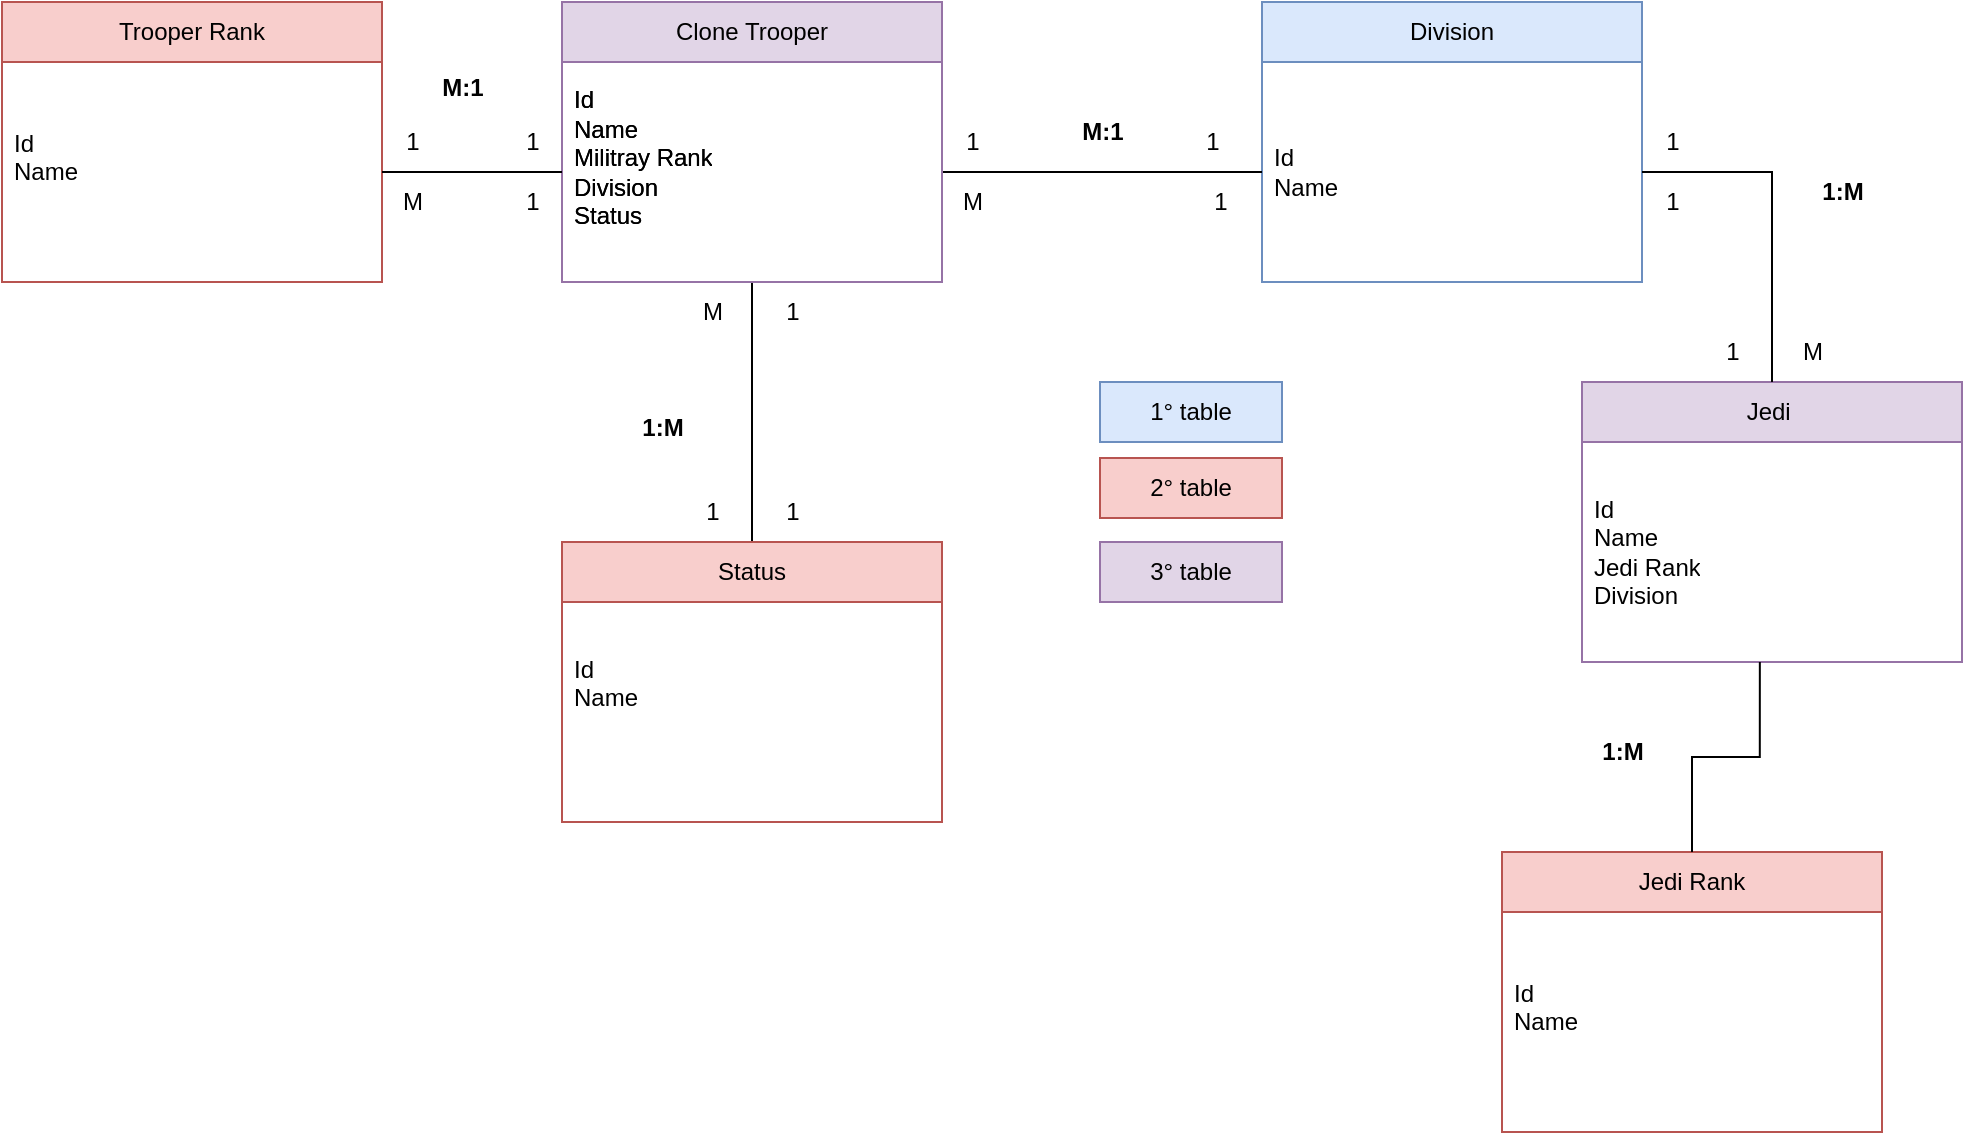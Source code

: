 <mxfile version="26.0.8">
  <diagram name="Página-1" id="iqUUks8t2Q8I136JnVJt">
    <mxGraphModel dx="1699" dy="435" grid="1" gridSize="10" guides="1" tooltips="1" connect="1" arrows="1" fold="1" page="1" pageScale="1" pageWidth="827" pageHeight="1169" math="0" shadow="0">
      <root>
        <mxCell id="0" />
        <mxCell id="1" parent="0" />
        <mxCell id="TN9PWcfvkDuZf21Uoujx-35" style="edgeStyle=orthogonalEdgeStyle;rounded=0;orthogonalLoop=1;jettySize=auto;html=1;entryX=0.5;entryY=0;entryDx=0;entryDy=0;endArrow=none;startFill=0;" parent="1" source="TN9PWcfvkDuZf21Uoujx-1" target="TN9PWcfvkDuZf21Uoujx-33" edge="1">
          <mxGeometry relative="1" as="geometry" />
        </mxCell>
        <mxCell id="TN9PWcfvkDuZf21Uoujx-1" value="Clone Trooper" style="swimlane;fontStyle=0;childLayout=stackLayout;horizontal=1;startSize=30;horizontalStack=0;resizeParent=1;resizeParentMax=0;resizeLast=0;collapsible=1;marginBottom=0;whiteSpace=wrap;html=1;fillColor=#e1d5e7;strokeColor=#9673a6;" parent="1" vertex="1">
          <mxGeometry x="100" y="20" width="190" height="140" as="geometry" />
        </mxCell>
        <mxCell id="TN9PWcfvkDuZf21Uoujx-2" value="Id&lt;div&gt;Name&lt;/div&gt;&lt;div&gt;Militray Rank&lt;/div&gt;&lt;div&gt;Division&lt;/div&gt;&lt;div&gt;Status&lt;/div&gt;&lt;div&gt;&lt;br&gt;&lt;/div&gt;" style="text;strokeColor=none;fillColor=none;align=left;verticalAlign=middle;spacingLeft=4;spacingRight=4;overflow=hidden;points=[[0,0.5],[1,0.5]];portConstraint=eastwest;rotatable=0;whiteSpace=wrap;html=1;" parent="TN9PWcfvkDuZf21Uoujx-1" vertex="1">
          <mxGeometry y="30" width="190" height="110" as="geometry" />
        </mxCell>
        <mxCell id="TN9PWcfvkDuZf21Uoujx-14" value="Division" style="swimlane;fontStyle=0;childLayout=stackLayout;horizontal=1;startSize=30;horizontalStack=0;resizeParent=1;resizeParentMax=0;resizeLast=0;collapsible=1;marginBottom=0;whiteSpace=wrap;html=1;fillColor=#dae8fc;strokeColor=#6c8ebf;" parent="1" vertex="1">
          <mxGeometry x="450" y="20" width="190" height="140" as="geometry" />
        </mxCell>
        <mxCell id="TN9PWcfvkDuZf21Uoujx-15" value="Id&lt;div&gt;Name&lt;/div&gt;" style="text;strokeColor=none;fillColor=none;align=left;verticalAlign=middle;spacingLeft=4;spacingRight=4;overflow=hidden;points=[[0,0.5],[1,0.5]];portConstraint=eastwest;rotatable=0;whiteSpace=wrap;html=1;" parent="TN9PWcfvkDuZf21Uoujx-14" vertex="1">
          <mxGeometry y="30" width="190" height="110" as="geometry" />
        </mxCell>
        <mxCell id="TN9PWcfvkDuZf21Uoujx-12" value="Jedi&amp;nbsp;" style="swimlane;fontStyle=0;childLayout=stackLayout;horizontal=1;startSize=30;horizontalStack=0;resizeParent=1;resizeParentMax=0;resizeLast=0;collapsible=1;marginBottom=0;whiteSpace=wrap;html=1;fillColor=#e1d5e7;strokeColor=#9673a6;" parent="1" vertex="1">
          <mxGeometry x="610" y="210" width="190" height="140" as="geometry" />
        </mxCell>
        <mxCell id="TN9PWcfvkDuZf21Uoujx-13" value="Id&lt;div&gt;Name&lt;/div&gt;&lt;div&gt;Jedi Rank&lt;/div&gt;&lt;div&gt;&lt;span style=&quot;background-color: transparent; color: light-dark(rgb(0, 0, 0), rgb(255, 255, 255));&quot;&gt;Division&lt;/span&gt;&lt;/div&gt;" style="text;strokeColor=none;fillColor=none;align=left;verticalAlign=middle;spacingLeft=4;spacingRight=4;overflow=hidden;points=[[0,0.5],[1,0.5]];portConstraint=eastwest;rotatable=0;whiteSpace=wrap;html=1;" parent="TN9PWcfvkDuZf21Uoujx-12" vertex="1">
          <mxGeometry y="30" width="190" height="110" as="geometry" />
        </mxCell>
        <mxCell id="TN9PWcfvkDuZf21Uoujx-16" style="edgeStyle=orthogonalEdgeStyle;rounded=0;orthogonalLoop=1;jettySize=auto;html=1;entryX=0;entryY=0.5;entryDx=0;entryDy=0;endArrow=none;startFill=0;" parent="1" source="TN9PWcfvkDuZf21Uoujx-2" target="TN9PWcfvkDuZf21Uoujx-15" edge="1">
          <mxGeometry relative="1" as="geometry">
            <mxPoint x="430" y="90" as="targetPoint" />
          </mxGeometry>
        </mxCell>
        <mxCell id="TN9PWcfvkDuZf21Uoujx-19" value="1" style="text;html=1;align=center;verticalAlign=middle;resizable=0;points=[];autosize=1;strokeColor=none;fillColor=none;" parent="1" vertex="1">
          <mxGeometry x="410" y="75" width="30" height="30" as="geometry" />
        </mxCell>
        <mxCell id="TN9PWcfvkDuZf21Uoujx-21" value="1" style="text;html=1;align=center;verticalAlign=middle;resizable=0;points=[];autosize=1;strokeColor=none;fillColor=none;" parent="1" vertex="1">
          <mxGeometry x="290" y="75" width="30" height="30" as="geometry" />
        </mxCell>
        <mxCell id="TN9PWcfvkDuZf21Uoujx-22" value="1" style="text;html=1;align=center;verticalAlign=middle;resizable=0;points=[];autosize=1;strokeColor=none;fillColor=none;" parent="1" vertex="1">
          <mxGeometry x="414" y="105" width="30" height="30" as="geometry" />
        </mxCell>
        <mxCell id="TN9PWcfvkDuZf21Uoujx-23" value="M" style="text;html=1;align=center;verticalAlign=middle;resizable=0;points=[];autosize=1;strokeColor=none;fillColor=none;" parent="1" vertex="1">
          <mxGeometry x="290" y="105" width="30" height="30" as="geometry" />
        </mxCell>
        <mxCell id="TN9PWcfvkDuZf21Uoujx-25" value="M:1" style="text;html=1;align=center;verticalAlign=middle;resizable=0;points=[];autosize=1;strokeColor=none;fillColor=none;fontStyle=1" parent="1" vertex="1">
          <mxGeometry x="350" y="70" width="40" height="30" as="geometry" />
        </mxCell>
        <mxCell id="TN9PWcfvkDuZf21Uoujx-26" style="edgeStyle=orthogonalEdgeStyle;rounded=0;orthogonalLoop=1;jettySize=auto;html=1;exitX=1;exitY=0.5;exitDx=0;exitDy=0;endArrow=none;startFill=0;" parent="1" source="TN9PWcfvkDuZf21Uoujx-15" target="TN9PWcfvkDuZf21Uoujx-12" edge="1">
          <mxGeometry relative="1" as="geometry" />
        </mxCell>
        <mxCell id="TN9PWcfvkDuZf21Uoujx-27" value="1" style="text;html=1;align=center;verticalAlign=middle;resizable=0;points=[];autosize=1;strokeColor=none;fillColor=none;" parent="1" vertex="1">
          <mxGeometry x="640" y="75" width="30" height="30" as="geometry" />
        </mxCell>
        <mxCell id="TN9PWcfvkDuZf21Uoujx-28" value="M" style="text;html=1;align=center;verticalAlign=middle;resizable=0;points=[];autosize=1;strokeColor=none;fillColor=none;" parent="1" vertex="1">
          <mxGeometry x="710" y="180" width="30" height="30" as="geometry" />
        </mxCell>
        <mxCell id="TN9PWcfvkDuZf21Uoujx-29" value="1" style="text;html=1;align=center;verticalAlign=middle;resizable=0;points=[];autosize=1;strokeColor=none;fillColor=none;" parent="1" vertex="1">
          <mxGeometry x="670" y="180" width="30" height="30" as="geometry" />
        </mxCell>
        <mxCell id="TN9PWcfvkDuZf21Uoujx-30" value="1" style="text;html=1;align=center;verticalAlign=middle;resizable=0;points=[];autosize=1;strokeColor=none;fillColor=none;" parent="1" vertex="1">
          <mxGeometry x="640" y="105" width="30" height="30" as="geometry" />
        </mxCell>
        <mxCell id="TN9PWcfvkDuZf21Uoujx-32" value="1:M" style="text;html=1;align=center;verticalAlign=middle;resizable=0;points=[];autosize=1;strokeColor=none;fillColor=none;fontStyle=1" parent="1" vertex="1">
          <mxGeometry x="720" y="100" width="40" height="30" as="geometry" />
        </mxCell>
        <mxCell id="TN9PWcfvkDuZf21Uoujx-33" value="Status" style="swimlane;fontStyle=0;childLayout=stackLayout;horizontal=1;startSize=30;horizontalStack=0;resizeParent=1;resizeParentMax=0;resizeLast=0;collapsible=1;marginBottom=0;whiteSpace=wrap;html=1;fillColor=#f8cecc;strokeColor=#b85450;" parent="1" vertex="1">
          <mxGeometry x="100" y="290" width="190" height="140" as="geometry" />
        </mxCell>
        <mxCell id="TN9PWcfvkDuZf21Uoujx-34" value="Id&lt;div&gt;Name&lt;/div&gt;&lt;div&gt;&lt;br&gt;&lt;/div&gt;&lt;div&gt;&lt;br&gt;&lt;/div&gt;" style="text;strokeColor=none;fillColor=none;align=left;verticalAlign=middle;spacingLeft=4;spacingRight=4;overflow=hidden;points=[[0,0.5],[1,0.5]];portConstraint=eastwest;rotatable=0;whiteSpace=wrap;html=1;" parent="TN9PWcfvkDuZf21Uoujx-33" vertex="1">
          <mxGeometry y="30" width="190" height="110" as="geometry" />
        </mxCell>
        <mxCell id="TN9PWcfvkDuZf21Uoujx-36" value="1" style="text;html=1;align=center;verticalAlign=middle;resizable=0;points=[];autosize=1;strokeColor=none;fillColor=none;" parent="1" vertex="1">
          <mxGeometry x="200" y="160" width="30" height="30" as="geometry" />
        </mxCell>
        <mxCell id="TN9PWcfvkDuZf21Uoujx-37" value="1" style="text;html=1;align=center;verticalAlign=middle;resizable=0;points=[];autosize=1;strokeColor=none;fillColor=none;" parent="1" vertex="1">
          <mxGeometry x="200" y="260" width="30" height="30" as="geometry" />
        </mxCell>
        <mxCell id="TN9PWcfvkDuZf21Uoujx-38" value="1" style="text;html=1;align=center;verticalAlign=middle;resizable=0;points=[];autosize=1;strokeColor=none;fillColor=none;" parent="1" vertex="1">
          <mxGeometry x="160" y="260" width="30" height="30" as="geometry" />
        </mxCell>
        <mxCell id="TN9PWcfvkDuZf21Uoujx-39" value="M" style="text;html=1;align=center;verticalAlign=middle;resizable=0;points=[];autosize=1;strokeColor=none;fillColor=none;" parent="1" vertex="1">
          <mxGeometry x="160" y="160" width="30" height="30" as="geometry" />
        </mxCell>
        <mxCell id="TN9PWcfvkDuZf21Uoujx-40" value="1:M" style="text;html=1;align=center;verticalAlign=middle;resizable=0;points=[];autosize=1;strokeColor=none;fillColor=none;fontStyle=1" parent="1" vertex="1">
          <mxGeometry x="130" y="218" width="40" height="30" as="geometry" />
        </mxCell>
        <mxCell id="TN9PWcfvkDuZf21Uoujx-41" value="Jedi Rank" style="swimlane;fontStyle=0;childLayout=stackLayout;horizontal=1;startSize=30;horizontalStack=0;resizeParent=1;resizeParentMax=0;resizeLast=0;collapsible=1;marginBottom=0;whiteSpace=wrap;html=1;fillColor=#f8cecc;strokeColor=#b85450;" parent="1" vertex="1">
          <mxGeometry x="570" y="445" width="190" height="140" as="geometry" />
        </mxCell>
        <mxCell id="TN9PWcfvkDuZf21Uoujx-42" value="Id&lt;div&gt;Name&lt;/div&gt;&lt;div&gt;&lt;br&gt;&lt;/div&gt;" style="text;strokeColor=none;fillColor=none;align=left;verticalAlign=middle;spacingLeft=4;spacingRight=4;overflow=hidden;points=[[0,0.5],[1,0.5]];portConstraint=eastwest;rotatable=0;whiteSpace=wrap;html=1;" parent="TN9PWcfvkDuZf21Uoujx-41" vertex="1">
          <mxGeometry y="30" width="190" height="110" as="geometry" />
        </mxCell>
        <mxCell id="TN9PWcfvkDuZf21Uoujx-43" style="edgeStyle=orthogonalEdgeStyle;rounded=0;orthogonalLoop=1;jettySize=auto;html=1;entryX=0.468;entryY=1;entryDx=0;entryDy=0;entryPerimeter=0;endArrow=none;startFill=0;" parent="1" source="TN9PWcfvkDuZf21Uoujx-41" target="TN9PWcfvkDuZf21Uoujx-13" edge="1">
          <mxGeometry relative="1" as="geometry" />
        </mxCell>
        <mxCell id="TN9PWcfvkDuZf21Uoujx-44" value="1:M" style="text;html=1;align=center;verticalAlign=middle;resizable=0;points=[];autosize=1;strokeColor=none;fillColor=none;fontStyle=1" parent="1" vertex="1">
          <mxGeometry x="610" y="380" width="40" height="30" as="geometry" />
        </mxCell>
        <mxCell id="TN9PWcfvkDuZf21Uoujx-47" value="1° table" style="rounded=0;whiteSpace=wrap;html=1;fillColor=#dae8fc;strokeColor=#6c8ebf;" parent="1" vertex="1">
          <mxGeometry x="369" y="210" width="91" height="30" as="geometry" />
        </mxCell>
        <mxCell id="TN9PWcfvkDuZf21Uoujx-48" value="2° table" style="rounded=0;whiteSpace=wrap;html=1;fillColor=#f8cecc;strokeColor=#b85450;" parent="1" vertex="1">
          <mxGeometry x="369" y="248" width="91" height="30" as="geometry" />
        </mxCell>
        <mxCell id="TN9PWcfvkDuZf21Uoujx-49" value="3° table" style="rounded=0;whiteSpace=wrap;html=1;fillColor=#e1d5e7;strokeColor=#9673a6;" parent="1" vertex="1">
          <mxGeometry x="369" y="290" width="91" height="30" as="geometry" />
        </mxCell>
        <mxCell id="qVebT1NWC8ubQlNTXLum-1" value="Clone Trooper" style="swimlane;fontStyle=0;childLayout=stackLayout;horizontal=1;startSize=30;horizontalStack=0;resizeParent=1;resizeParentMax=0;resizeLast=0;collapsible=1;marginBottom=0;whiteSpace=wrap;html=1;fillColor=#e1d5e7;strokeColor=#9673a6;" vertex="1" parent="1">
          <mxGeometry x="100" y="20" width="190" height="140" as="geometry" />
        </mxCell>
        <mxCell id="qVebT1NWC8ubQlNTXLum-2" value="Id&lt;div&gt;Name&lt;/div&gt;&lt;div&gt;Militray Rank&lt;/div&gt;&lt;div&gt;Division&lt;/div&gt;&lt;div&gt;Status&lt;/div&gt;&lt;div&gt;&lt;br&gt;&lt;/div&gt;" style="text;strokeColor=none;fillColor=none;align=left;verticalAlign=middle;spacingLeft=4;spacingRight=4;overflow=hidden;points=[[0,0.5],[1,0.5]];portConstraint=eastwest;rotatable=0;whiteSpace=wrap;html=1;" vertex="1" parent="qVebT1NWC8ubQlNTXLum-1">
          <mxGeometry y="30" width="190" height="110" as="geometry" />
        </mxCell>
        <mxCell id="qVebT1NWC8ubQlNTXLum-3" value="Trooper Rank" style="swimlane;fontStyle=0;childLayout=stackLayout;horizontal=1;startSize=30;horizontalStack=0;resizeParent=1;resizeParentMax=0;resizeLast=0;collapsible=1;marginBottom=0;whiteSpace=wrap;html=1;fillColor=#f8cecc;strokeColor=#b85450;" vertex="1" parent="1">
          <mxGeometry x="-180" y="20" width="190" height="140" as="geometry" />
        </mxCell>
        <mxCell id="qVebT1NWC8ubQlNTXLum-4" value="Id&lt;div&gt;Name&lt;/div&gt;&lt;div&gt;&lt;br&gt;&lt;/div&gt;" style="text;strokeColor=none;fillColor=none;align=left;verticalAlign=middle;spacingLeft=4;spacingRight=4;overflow=hidden;points=[[0,0.5],[1,0.5]];portConstraint=eastwest;rotatable=0;whiteSpace=wrap;html=1;" vertex="1" parent="qVebT1NWC8ubQlNTXLum-3">
          <mxGeometry y="30" width="190" height="110" as="geometry" />
        </mxCell>
        <mxCell id="qVebT1NWC8ubQlNTXLum-5" style="edgeStyle=orthogonalEdgeStyle;rounded=0;orthogonalLoop=1;jettySize=auto;html=1;entryX=0;entryY=0.5;entryDx=0;entryDy=0;endArrow=none;startFill=0;" edge="1" parent="1" source="qVebT1NWC8ubQlNTXLum-4" target="qVebT1NWC8ubQlNTXLum-2">
          <mxGeometry relative="1" as="geometry" />
        </mxCell>
        <mxCell id="qVebT1NWC8ubQlNTXLum-6" value="1" style="text;html=1;align=center;verticalAlign=middle;resizable=0;points=[];autosize=1;strokeColor=none;fillColor=none;" vertex="1" parent="1">
          <mxGeometry x="10" y="75" width="30" height="30" as="geometry" />
        </mxCell>
        <mxCell id="qVebT1NWC8ubQlNTXLum-7" value="1" style="text;html=1;align=center;verticalAlign=middle;resizable=0;points=[];autosize=1;strokeColor=none;fillColor=none;" vertex="1" parent="1">
          <mxGeometry x="70" y="75" width="30" height="30" as="geometry" />
        </mxCell>
        <mxCell id="qVebT1NWC8ubQlNTXLum-8" value="M" style="text;html=1;align=center;verticalAlign=middle;resizable=0;points=[];autosize=1;strokeColor=none;fillColor=none;" vertex="1" parent="1">
          <mxGeometry x="10" y="105" width="30" height="30" as="geometry" />
        </mxCell>
        <mxCell id="qVebT1NWC8ubQlNTXLum-9" value="1" style="text;html=1;align=center;verticalAlign=middle;resizable=0;points=[];autosize=1;strokeColor=none;fillColor=none;" vertex="1" parent="1">
          <mxGeometry x="70" y="105" width="30" height="30" as="geometry" />
        </mxCell>
        <mxCell id="qVebT1NWC8ubQlNTXLum-11" value="M:1" style="text;html=1;align=center;verticalAlign=middle;resizable=0;points=[];autosize=1;strokeColor=none;fillColor=none;fontStyle=1" vertex="1" parent="1">
          <mxGeometry x="30" y="48" width="40" height="30" as="geometry" />
        </mxCell>
      </root>
    </mxGraphModel>
  </diagram>
</mxfile>
